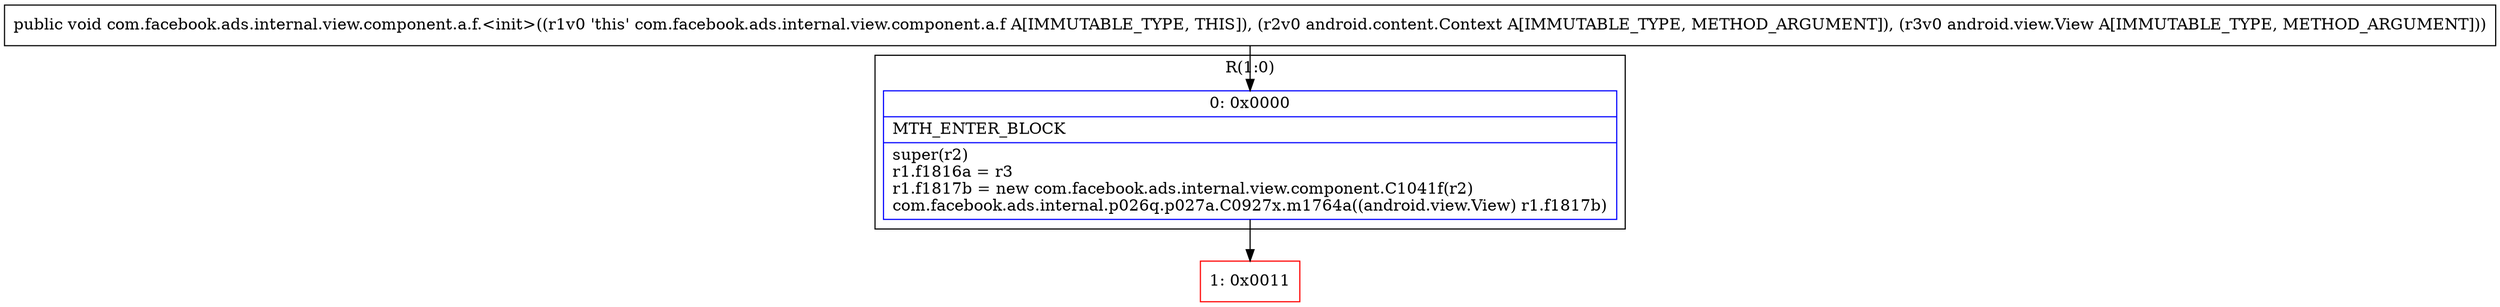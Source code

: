 digraph "CFG forcom.facebook.ads.internal.view.component.a.f.\<init\>(Landroid\/content\/Context;Landroid\/view\/View;)V" {
subgraph cluster_Region_1908087503 {
label = "R(1:0)";
node [shape=record,color=blue];
Node_0 [shape=record,label="{0\:\ 0x0000|MTH_ENTER_BLOCK\l|super(r2)\lr1.f1816a = r3\lr1.f1817b = new com.facebook.ads.internal.view.component.C1041f(r2)\lcom.facebook.ads.internal.p026q.p027a.C0927x.m1764a((android.view.View) r1.f1817b)\l}"];
}
Node_1 [shape=record,color=red,label="{1\:\ 0x0011}"];
MethodNode[shape=record,label="{public void com.facebook.ads.internal.view.component.a.f.\<init\>((r1v0 'this' com.facebook.ads.internal.view.component.a.f A[IMMUTABLE_TYPE, THIS]), (r2v0 android.content.Context A[IMMUTABLE_TYPE, METHOD_ARGUMENT]), (r3v0 android.view.View A[IMMUTABLE_TYPE, METHOD_ARGUMENT])) }"];
MethodNode -> Node_0;
Node_0 -> Node_1;
}

